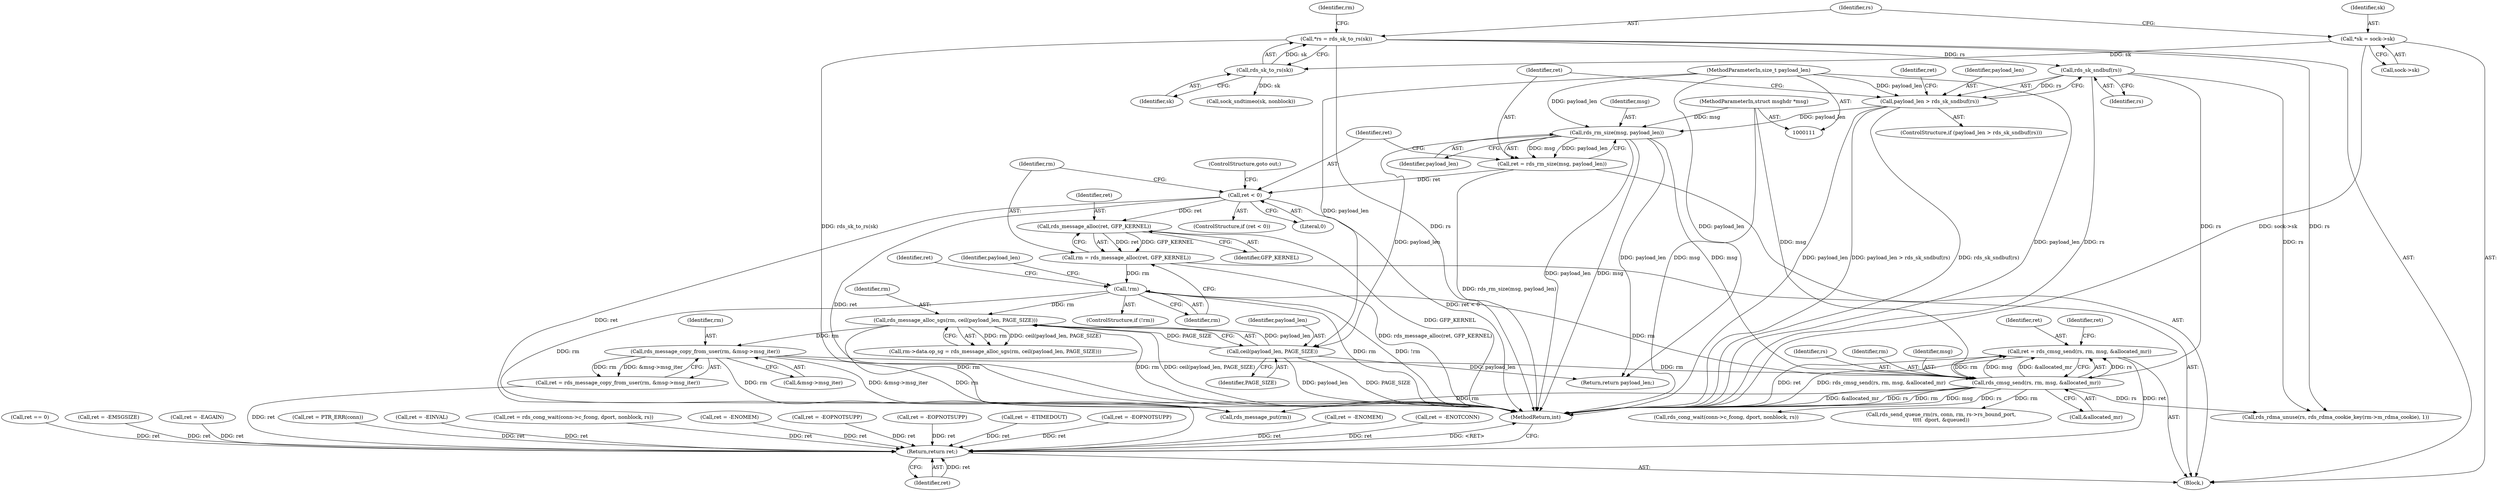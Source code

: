digraph "0_linux_8c7188b23474cca017b3ef354c4a58456f68303a_0@API" {
"1000387" [label="(Call,ret = rds_cmsg_send(rs, rm, msg, &allocated_mr))"];
"1000389" [label="(Call,rds_cmsg_send(rs, rm, msg, &allocated_mr))"];
"1000253" [label="(Call,rds_sk_sndbuf(rs))"];
"1000123" [label="(Call,*rs = rds_sk_to_rs(sk))"];
"1000125" [label="(Call,rds_sk_to_rs(sk))"];
"1000117" [label="(Call,*sk = sock->sk)"];
"1000314" [label="(Call,rds_message_copy_from_user(rm, &msg->msg_iter))"];
"1000294" [label="(Call,rds_message_alloc_sgs(rm, ceil(payload_len, PAGE_SIZE)))"];
"1000277" [label="(Call,!rm)"];
"1000271" [label="(Call,rm = rds_message_alloc(ret, GFP_KERNEL))"];
"1000273" [label="(Call,rds_message_alloc(ret, GFP_KERNEL))"];
"1000267" [label="(Call,ret < 0)"];
"1000261" [label="(Call,ret = rds_rm_size(msg, payload_len))"];
"1000263" [label="(Call,rds_rm_size(msg, payload_len))"];
"1000113" [label="(MethodParameterIn,struct msghdr *msg)"];
"1000251" [label="(Call,payload_len > rds_sk_sndbuf(rs))"];
"1000114" [label="(MethodParameterIn,size_t payload_len)"];
"1000296" [label="(Call,ceil(payload_len, PAGE_SIZE))"];
"1000562" [label="(Return,return ret;)"];
"1000278" [label="(Identifier,rm)"];
"1000388" [label="(Identifier,ret)"];
"1000387" [label="(Call,ret = rds_cmsg_send(rs, rm, msg, &allocated_mr))"];
"1000564" [label="(MethodReturn,int)"];
"1000126" [label="(Identifier,sk)"];
"1000562" [label="(Return,return ret;)"];
"1000250" [label="(ControlStructure,if (payload_len > rds_sk_sndbuf(rs)))"];
"1000307" [label="(Call,ret = -ENOMEM)"];
"1000243" [label="(Call,ret = -ENOTCONN)"];
"1000316" [label="(Call,&msg->msg_iter)"];
"1000315" [label="(Identifier,rm)"];
"1000267" [label="(Call,ret < 0)"];
"1000281" [label="(Identifier,ret)"];
"1000314" [label="(Call,rds_message_copy_from_user(rm, &msg->msg_iter))"];
"1000257" [label="(Identifier,ret)"];
"1000273" [label="(Call,rds_message_alloc(ret, GFP_KERNEL))"];
"1000294" [label="(Call,rds_message_alloc_sgs(rm, ceil(payload_len, PAGE_SIZE)))"];
"1000252" [label="(Identifier,payload_len)"];
"1000297" [label="(Identifier,payload_len)"];
"1000270" [label="(ControlStructure,goto out;)"];
"1000513" [label="(Call,ret == 0)"];
"1000256" [label="(Call,ret = -EMSGSIZE)"];
"1000157" [label="(Call,sock_sndtimeo(sk, nonblock))"];
"1000277" [label="(Call,!rm)"];
"1000458" [label="(Call,rds_send_queue_rm(rs, conn, rm, rs->rs_bound_port,\n\t\t\t\t  dport, &queued))"];
"1000117" [label="(Call,*sk = sock->sk)"];
"1000295" [label="(Identifier,rm)"];
"1000286" [label="(Identifier,payload_len)"];
"1000251" [label="(Call,payload_len > rds_sk_sndbuf(rs))"];
"1000113" [label="(MethodParameterIn,struct msghdr *msg)"];
"1000474" [label="(Call,ret = -EAGAIN)"];
"1000546" [label="(Return,return payload_len;)"];
"1000119" [label="(Call,sock->sk)"];
"1000118" [label="(Identifier,sk)"];
"1000271" [label="(Call,rm = rds_message_alloc(ret, GFP_KERNEL))"];
"1000390" [label="(Identifier,rs)"];
"1000298" [label="(Identifier,PAGE_SIZE)"];
"1000391" [label="(Identifier,rm)"];
"1000312" [label="(Call,ret = rds_message_copy_from_user(rm, &msg->msg_iter))"];
"1000393" [label="(Call,&allocated_mr)"];
"1000264" [label="(Identifier,msg)"];
"1000124" [label="(Identifier,rs)"];
"1000396" [label="(Identifier,ret)"];
"1000266" [label="(ControlStructure,if (ret < 0))"];
"1000131" [label="(Identifier,rm)"];
"1000560" [label="(Call,rds_message_put(rm))"];
"1000125" [label="(Call,rds_sk_to_rs(sk))"];
"1000265" [label="(Identifier,payload_len)"];
"1000377" [label="(Call,ret = PTR_ERR(conn))"];
"1000563" [label="(Identifier,ret)"];
"1000275" [label="(Identifier,GFP_KERNEL)"];
"1000269" [label="(Literal,0)"];
"1000551" [label="(Call,rds_rdma_unuse(rs, rds_rdma_cookie_key(rm->m_rdma_cookie), 1))"];
"1000253" [label="(Call,rds_sk_sndbuf(rs))"];
"1000195" [label="(Call,ret = -EINVAL)"];
"1000115" [label="(Block,)"];
"1000272" [label="(Identifier,rm)"];
"1000263" [label="(Call,rds_rm_size(msg, payload_len))"];
"1000268" [label="(Identifier,ret)"];
"1000438" [label="(Call,ret = rds_cong_wait(conn->c_fcong, dport, nonblock, rs))"];
"1000288" [label="(Call,rm->data.op_sg = rds_message_alloc_sgs(rm, ceil(payload_len, PAGE_SIZE)))"];
"1000274" [label="(Identifier,ret)"];
"1000114" [label="(MethodParameterIn,size_t payload_len)"];
"1000261" [label="(Call,ret = rds_rm_size(msg, payload_len))"];
"1000440" [label="(Call,rds_cong_wait(conn->c_fcong, dport, nonblock, rs))"];
"1000276" [label="(ControlStructure,if (!rm))"];
"1000280" [label="(Call,ret = -ENOMEM)"];
"1000170" [label="(Call,ret = -EOPNOTSUPP)"];
"1000412" [label="(Call,ret = -EOPNOTSUPP)"];
"1000516" [label="(Call,ret = -ETIMEDOUT)"];
"1000431" [label="(Call,ret = -EOPNOTSUPP)"];
"1000262" [label="(Identifier,ret)"];
"1000389" [label="(Call,rds_cmsg_send(rs, rm, msg, &allocated_mr))"];
"1000123" [label="(Call,*rs = rds_sk_to_rs(sk))"];
"1000392" [label="(Identifier,msg)"];
"1000296" [label="(Call,ceil(payload_len, PAGE_SIZE))"];
"1000254" [label="(Identifier,rs)"];
"1000387" -> "1000115"  [label="AST: "];
"1000387" -> "1000389"  [label="CFG: "];
"1000388" -> "1000387"  [label="AST: "];
"1000389" -> "1000387"  [label="AST: "];
"1000396" -> "1000387"  [label="CFG: "];
"1000387" -> "1000564"  [label="DDG: rds_cmsg_send(rs, rm, msg, &allocated_mr)"];
"1000387" -> "1000564"  [label="DDG: ret"];
"1000389" -> "1000387"  [label="DDG: rs"];
"1000389" -> "1000387"  [label="DDG: rm"];
"1000389" -> "1000387"  [label="DDG: msg"];
"1000389" -> "1000387"  [label="DDG: &allocated_mr"];
"1000387" -> "1000562"  [label="DDG: ret"];
"1000389" -> "1000393"  [label="CFG: "];
"1000390" -> "1000389"  [label="AST: "];
"1000391" -> "1000389"  [label="AST: "];
"1000392" -> "1000389"  [label="AST: "];
"1000393" -> "1000389"  [label="AST: "];
"1000389" -> "1000564"  [label="DDG: msg"];
"1000389" -> "1000564"  [label="DDG: &allocated_mr"];
"1000389" -> "1000564"  [label="DDG: rs"];
"1000389" -> "1000564"  [label="DDG: rm"];
"1000253" -> "1000389"  [label="DDG: rs"];
"1000314" -> "1000389"  [label="DDG: rm"];
"1000277" -> "1000389"  [label="DDG: rm"];
"1000263" -> "1000389"  [label="DDG: msg"];
"1000113" -> "1000389"  [label="DDG: msg"];
"1000389" -> "1000440"  [label="DDG: rs"];
"1000389" -> "1000458"  [label="DDG: rm"];
"1000389" -> "1000551"  [label="DDG: rs"];
"1000389" -> "1000560"  [label="DDG: rm"];
"1000253" -> "1000251"  [label="AST: "];
"1000253" -> "1000254"  [label="CFG: "];
"1000254" -> "1000253"  [label="AST: "];
"1000251" -> "1000253"  [label="CFG: "];
"1000253" -> "1000564"  [label="DDG: rs"];
"1000253" -> "1000251"  [label="DDG: rs"];
"1000123" -> "1000253"  [label="DDG: rs"];
"1000253" -> "1000551"  [label="DDG: rs"];
"1000123" -> "1000115"  [label="AST: "];
"1000123" -> "1000125"  [label="CFG: "];
"1000124" -> "1000123"  [label="AST: "];
"1000125" -> "1000123"  [label="AST: "];
"1000131" -> "1000123"  [label="CFG: "];
"1000123" -> "1000564"  [label="DDG: rds_sk_to_rs(sk)"];
"1000123" -> "1000564"  [label="DDG: rs"];
"1000125" -> "1000123"  [label="DDG: sk"];
"1000123" -> "1000551"  [label="DDG: rs"];
"1000125" -> "1000126"  [label="CFG: "];
"1000126" -> "1000125"  [label="AST: "];
"1000117" -> "1000125"  [label="DDG: sk"];
"1000125" -> "1000157"  [label="DDG: sk"];
"1000117" -> "1000115"  [label="AST: "];
"1000117" -> "1000119"  [label="CFG: "];
"1000118" -> "1000117"  [label="AST: "];
"1000119" -> "1000117"  [label="AST: "];
"1000124" -> "1000117"  [label="CFG: "];
"1000117" -> "1000564"  [label="DDG: sock->sk"];
"1000314" -> "1000312"  [label="AST: "];
"1000314" -> "1000316"  [label="CFG: "];
"1000315" -> "1000314"  [label="AST: "];
"1000316" -> "1000314"  [label="AST: "];
"1000312" -> "1000314"  [label="CFG: "];
"1000314" -> "1000564"  [label="DDG: rm"];
"1000314" -> "1000564"  [label="DDG: &msg->msg_iter"];
"1000314" -> "1000312"  [label="DDG: rm"];
"1000314" -> "1000312"  [label="DDG: &msg->msg_iter"];
"1000294" -> "1000314"  [label="DDG: rm"];
"1000314" -> "1000560"  [label="DDG: rm"];
"1000294" -> "1000288"  [label="AST: "];
"1000294" -> "1000296"  [label="CFG: "];
"1000295" -> "1000294"  [label="AST: "];
"1000296" -> "1000294"  [label="AST: "];
"1000288" -> "1000294"  [label="CFG: "];
"1000294" -> "1000564"  [label="DDG: ceil(payload_len, PAGE_SIZE)"];
"1000294" -> "1000564"  [label="DDG: rm"];
"1000294" -> "1000288"  [label="DDG: rm"];
"1000294" -> "1000288"  [label="DDG: ceil(payload_len, PAGE_SIZE)"];
"1000277" -> "1000294"  [label="DDG: rm"];
"1000296" -> "1000294"  [label="DDG: payload_len"];
"1000296" -> "1000294"  [label="DDG: PAGE_SIZE"];
"1000294" -> "1000560"  [label="DDG: rm"];
"1000277" -> "1000276"  [label="AST: "];
"1000277" -> "1000278"  [label="CFG: "];
"1000278" -> "1000277"  [label="AST: "];
"1000281" -> "1000277"  [label="CFG: "];
"1000286" -> "1000277"  [label="CFG: "];
"1000277" -> "1000564"  [label="DDG: rm"];
"1000277" -> "1000564"  [label="DDG: !rm"];
"1000271" -> "1000277"  [label="DDG: rm"];
"1000277" -> "1000560"  [label="DDG: rm"];
"1000271" -> "1000115"  [label="AST: "];
"1000271" -> "1000273"  [label="CFG: "];
"1000272" -> "1000271"  [label="AST: "];
"1000273" -> "1000271"  [label="AST: "];
"1000278" -> "1000271"  [label="CFG: "];
"1000271" -> "1000564"  [label="DDG: rds_message_alloc(ret, GFP_KERNEL)"];
"1000273" -> "1000271"  [label="DDG: ret"];
"1000273" -> "1000271"  [label="DDG: GFP_KERNEL"];
"1000273" -> "1000275"  [label="CFG: "];
"1000274" -> "1000273"  [label="AST: "];
"1000275" -> "1000273"  [label="AST: "];
"1000273" -> "1000564"  [label="DDG: GFP_KERNEL"];
"1000267" -> "1000273"  [label="DDG: ret"];
"1000267" -> "1000266"  [label="AST: "];
"1000267" -> "1000269"  [label="CFG: "];
"1000268" -> "1000267"  [label="AST: "];
"1000269" -> "1000267"  [label="AST: "];
"1000270" -> "1000267"  [label="CFG: "];
"1000272" -> "1000267"  [label="CFG: "];
"1000267" -> "1000564"  [label="DDG: ret"];
"1000267" -> "1000564"  [label="DDG: ret < 0"];
"1000261" -> "1000267"  [label="DDG: ret"];
"1000267" -> "1000562"  [label="DDG: ret"];
"1000261" -> "1000115"  [label="AST: "];
"1000261" -> "1000263"  [label="CFG: "];
"1000262" -> "1000261"  [label="AST: "];
"1000263" -> "1000261"  [label="AST: "];
"1000268" -> "1000261"  [label="CFG: "];
"1000261" -> "1000564"  [label="DDG: rds_rm_size(msg, payload_len)"];
"1000263" -> "1000261"  [label="DDG: msg"];
"1000263" -> "1000261"  [label="DDG: payload_len"];
"1000263" -> "1000265"  [label="CFG: "];
"1000264" -> "1000263"  [label="AST: "];
"1000265" -> "1000263"  [label="AST: "];
"1000263" -> "1000564"  [label="DDG: payload_len"];
"1000263" -> "1000564"  [label="DDG: msg"];
"1000113" -> "1000263"  [label="DDG: msg"];
"1000251" -> "1000263"  [label="DDG: payload_len"];
"1000114" -> "1000263"  [label="DDG: payload_len"];
"1000263" -> "1000296"  [label="DDG: payload_len"];
"1000263" -> "1000546"  [label="DDG: payload_len"];
"1000113" -> "1000111"  [label="AST: "];
"1000113" -> "1000564"  [label="DDG: msg"];
"1000251" -> "1000250"  [label="AST: "];
"1000252" -> "1000251"  [label="AST: "];
"1000257" -> "1000251"  [label="CFG: "];
"1000262" -> "1000251"  [label="CFG: "];
"1000251" -> "1000564"  [label="DDG: payload_len > rds_sk_sndbuf(rs)"];
"1000251" -> "1000564"  [label="DDG: rds_sk_sndbuf(rs)"];
"1000251" -> "1000564"  [label="DDG: payload_len"];
"1000114" -> "1000251"  [label="DDG: payload_len"];
"1000114" -> "1000111"  [label="AST: "];
"1000114" -> "1000564"  [label="DDG: payload_len"];
"1000114" -> "1000296"  [label="DDG: payload_len"];
"1000114" -> "1000546"  [label="DDG: payload_len"];
"1000296" -> "1000298"  [label="CFG: "];
"1000297" -> "1000296"  [label="AST: "];
"1000298" -> "1000296"  [label="AST: "];
"1000296" -> "1000564"  [label="DDG: PAGE_SIZE"];
"1000296" -> "1000564"  [label="DDG: payload_len"];
"1000296" -> "1000546"  [label="DDG: payload_len"];
"1000562" -> "1000115"  [label="AST: "];
"1000562" -> "1000563"  [label="CFG: "];
"1000563" -> "1000562"  [label="AST: "];
"1000564" -> "1000562"  [label="CFG: "];
"1000562" -> "1000564"  [label="DDG: <RET>"];
"1000563" -> "1000562"  [label="DDG: ret"];
"1000513" -> "1000562"  [label="DDG: ret"];
"1000312" -> "1000562"  [label="DDG: ret"];
"1000377" -> "1000562"  [label="DDG: ret"];
"1000280" -> "1000562"  [label="DDG: ret"];
"1000170" -> "1000562"  [label="DDG: ret"];
"1000412" -> "1000562"  [label="DDG: ret"];
"1000474" -> "1000562"  [label="DDG: ret"];
"1000431" -> "1000562"  [label="DDG: ret"];
"1000243" -> "1000562"  [label="DDG: ret"];
"1000256" -> "1000562"  [label="DDG: ret"];
"1000438" -> "1000562"  [label="DDG: ret"];
"1000516" -> "1000562"  [label="DDG: ret"];
"1000307" -> "1000562"  [label="DDG: ret"];
"1000195" -> "1000562"  [label="DDG: ret"];
}
